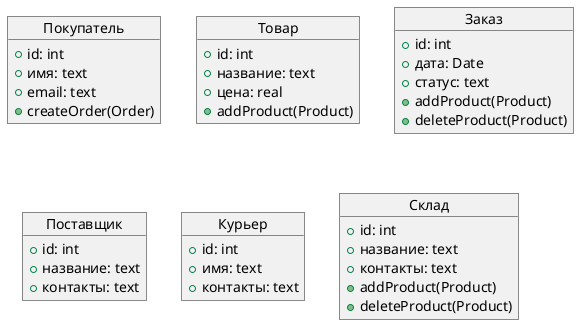 @startuml
%set_variable_value("String", "text")
%set_variable_value("Integer", "int")
!Float = "real"

object "Покупатель" as Customer{
    +id: Integer
    +имя: String
    +email: String
    +createOrder(Order)
} 

object "Товар" as Product{
    +id: Integer
    +название: String
    +цена: Float
    +addProduct(Product)
}

object "Заказ" as Order{
    +id: Integer
    +дата: Date
    +статус: String
    +addProduct(Product)
    +deleteProduct(Product)
}

object "Поставщик" as Provider{
    +id: Integer
    +название: String
    +контакты: String
}

object "Курьер" as Delivery{
    +id: Integer
    +имя: String
    +контакты: String
}

object "Склад" as Stock{
    +id: Integer
    +название: String
    +контакты: String
    +addProduct(Product)
    +deleteProduct(Product)
}
@enduml
